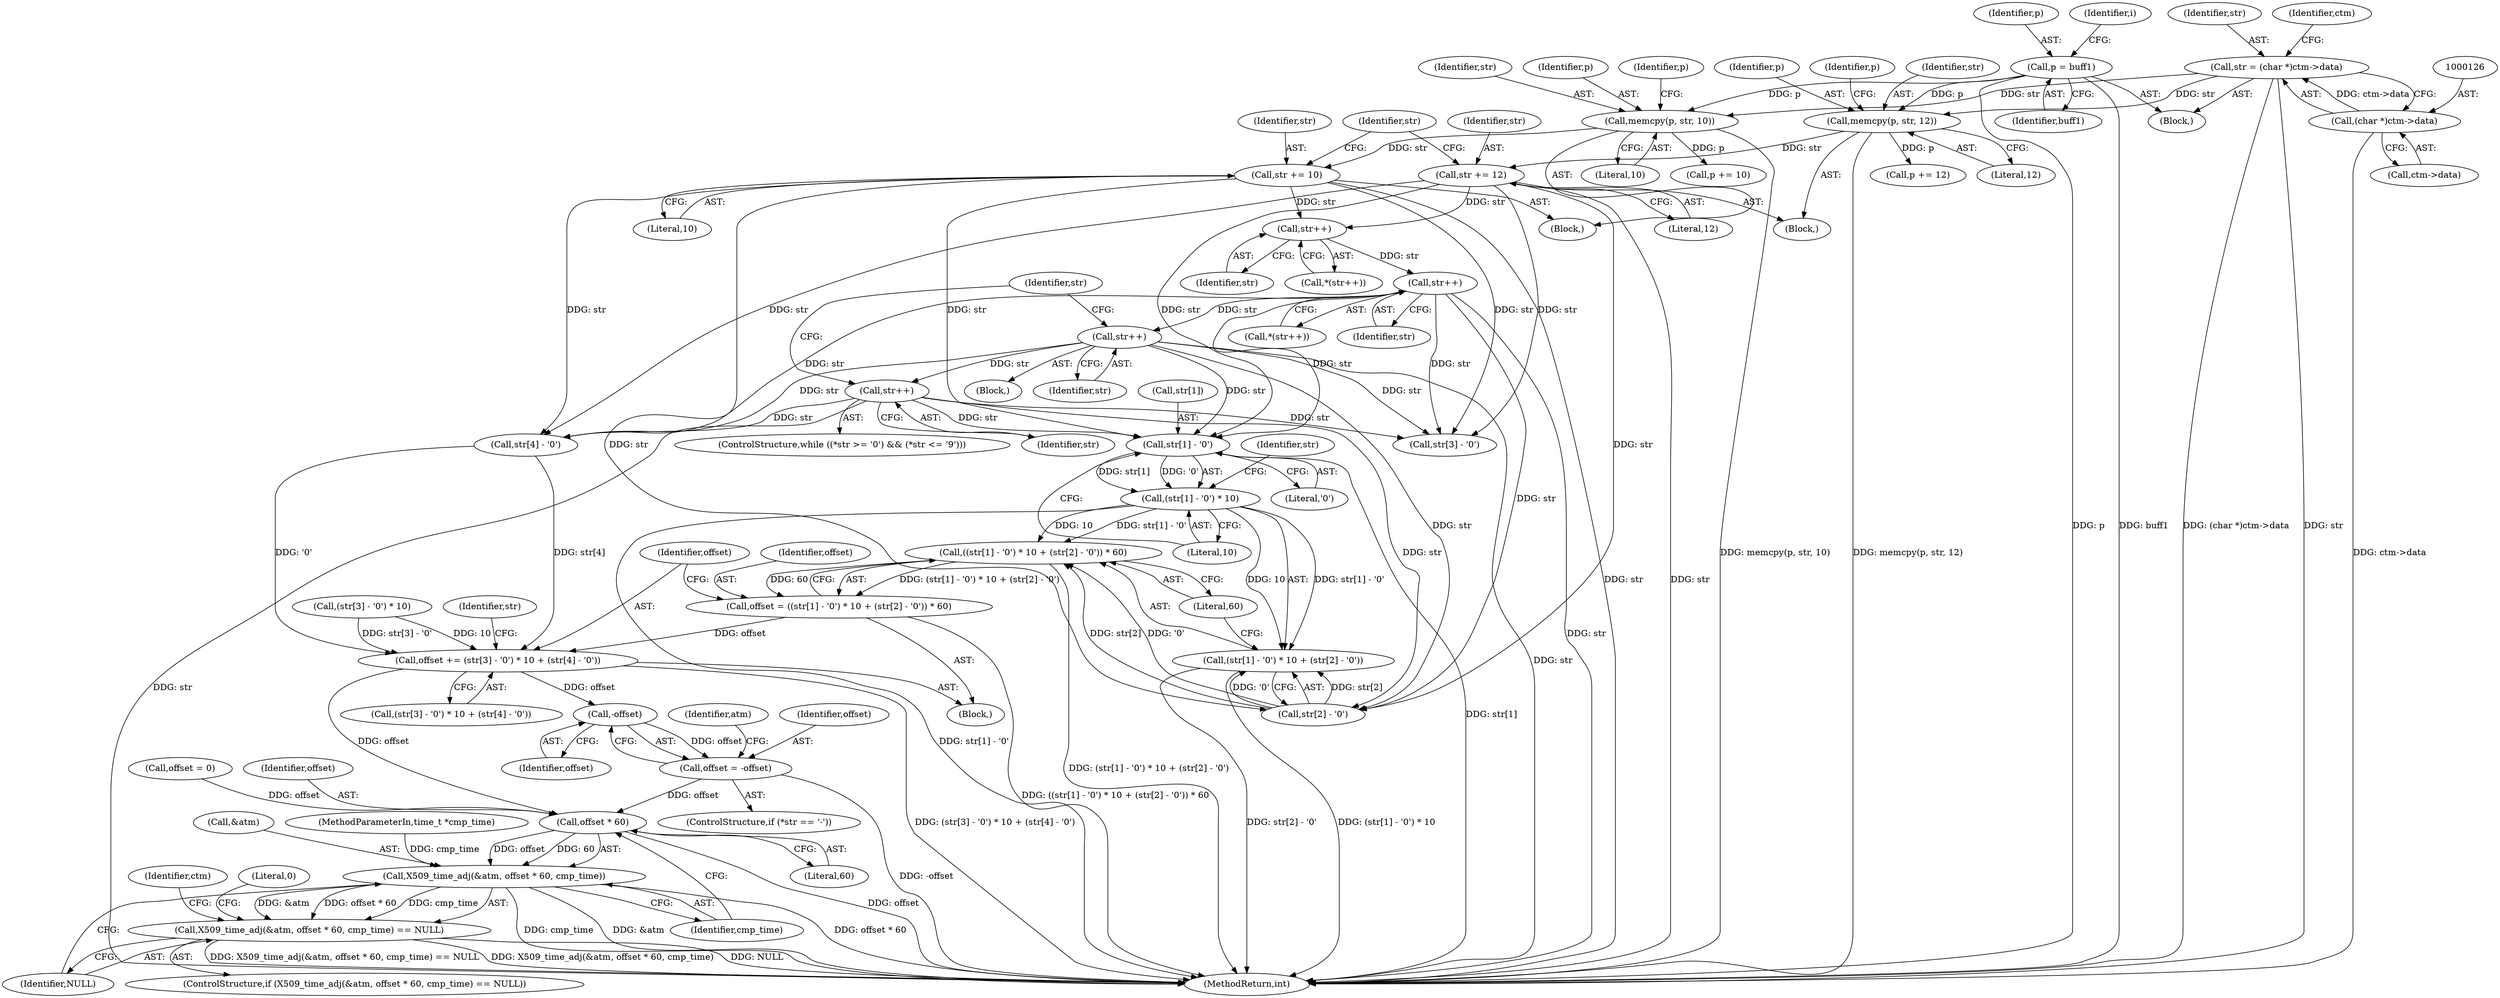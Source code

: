 digraph "0_openssl_f48b83b4fb7d6689584cf25f61ca63a4891f5b11@array" {
"1000274" [label="(Call,str[1] - '0')"];
"1000235" [label="(Call,str++)"];
"1000223" [label="(Call,str++)"];
"1000215" [label="(Call,str++)"];
"1000208" [label="(Call,str++)"];
"1000154" [label="(Call,str += 10)"];
"1000147" [label="(Call,memcpy(p, str, 10))"];
"1000115" [label="(Call,p = buff1)"];
"1000123" [label="(Call,str = (char *)ctm->data)"];
"1000125" [label="(Call,(char *)ctm->data)"];
"1000172" [label="(Call,str += 12)"];
"1000165" [label="(Call,memcpy(p, str, 12))"];
"1000273" [label="(Call,(str[1] - '0') * 10)"];
"1000271" [label="(Call,((str[1] - '0') * 10 + (str[2] - '0')) * 60)"];
"1000269" [label="(Call,offset = ((str[1] - '0') * 10 + (str[2] - '0')) * 60)"];
"1000286" [label="(Call,offset += (str[3] - '0') * 10 + (str[4] - '0'))"];
"1000308" [label="(Call,-offset)"];
"1000306" [label="(Call,offset = -offset)"];
"1000340" [label="(Call,offset * 60)"];
"1000337" [label="(Call,X509_time_adj(&atm, offset * 60, cmp_time))"];
"1000336" [label="(Call,X509_time_adj(&atm, offset * 60, cmp_time) == NULL)"];
"1000272" [label="(Call,(str[1] - '0') * 10 + (str[2] - '0'))"];
"1000296" [label="(Call,str[4] - '0')"];
"1000272" [label="(Call,(str[1] - '0') * 10 + (str[2] - '0'))"];
"1000282" [label="(Identifier,str)"];
"1000105" [label="(MethodParameterIn,time_t *cmp_time)"];
"1000235" [label="(Call,str++)"];
"1000123" [label="(Call,str = (char *)ctm->data)"];
"1000155" [label="(Identifier,str)"];
"1000150" [label="(Literal,10)"];
"1000216" [label="(Identifier,str)"];
"1000169" [label="(Call,p += 12)"];
"1000106" [label="(Block,)"];
"1000280" [label="(Call,str[2] - '0')"];
"1000340" [label="(Call,offset * 60)"];
"1000342" [label="(Literal,60)"];
"1000236" [label="(Identifier,str)"];
"1000166" [label="(Identifier,p)"];
"1000335" [label="(ControlStructure,if (X509_time_adj(&atm, offset * 60, cmp_time) == NULL))"];
"1000350" [label="(Identifier,ctm)"];
"1000344" [label="(Identifier,NULL)"];
"1000156" [label="(Literal,10)"];
"1000312" [label="(Identifier,atm)"];
"1000346" [label="(Literal,0)"];
"1000147" [label="(Call,memcpy(p, str, 10))"];
"1000209" [label="(Identifier,str)"];
"1000275" [label="(Call,str[1])"];
"1000222" [label="(Block,)"];
"1000229" [label="(Identifier,str)"];
"1000252" [label="(Call,offset = 0)"];
"1000274" [label="(Call,str[1] - '0')"];
"1000152" [label="(Identifier,p)"];
"1000207" [label="(Call,*(str++))"];
"1000341" [label="(Identifier,offset)"];
"1000158" [label="(Block,)"];
"1000116" [label="(Identifier,p)"];
"1000214" [label="(Call,*(str++))"];
"1000285" [label="(Literal,60)"];
"1000269" [label="(Call,offset = ((str[1] - '0') * 10 + (str[2] - '0')) * 60)"];
"1000256" [label="(Block,)"];
"1000279" [label="(Literal,10)"];
"1000426" [label="(MethodReturn,int)"];
"1000337" [label="(Call,X509_time_adj(&atm, offset * 60, cmp_time))"];
"1000336" [label="(Call,X509_time_adj(&atm, offset * 60, cmp_time) == NULL)"];
"1000154" [label="(Call,str += 10)"];
"1000117" [label="(Identifier,buff1)"];
"1000119" [label="(Identifier,i)"];
"1000173" [label="(Identifier,str)"];
"1000170" [label="(Identifier,p)"];
"1000270" [label="(Identifier,offset)"];
"1000223" [label="(Call,str++)"];
"1000308" [label="(Call,-offset)"];
"1000151" [label="(Call,p += 10)"];
"1000165" [label="(Call,memcpy(p, str, 12))"];
"1000309" [label="(Identifier,offset)"];
"1000287" [label="(Identifier,offset)"];
"1000149" [label="(Identifier,str)"];
"1000225" [label="(ControlStructure,while ((*str >= '0') && (*str <= '9')))"];
"1000304" [label="(Identifier,str)"];
"1000167" [label="(Identifier,str)"];
"1000127" [label="(Call,ctm->data)"];
"1000307" [label="(Identifier,offset)"];
"1000148" [label="(Identifier,p)"];
"1000286" [label="(Call,offset += (str[3] - '0') * 10 + (str[4] - '0'))"];
"1000289" [label="(Call,(str[3] - '0') * 10)"];
"1000338" [label="(Call,&atm)"];
"1000124" [label="(Identifier,str)"];
"1000168" [label="(Literal,12)"];
"1000115" [label="(Call,p = buff1)"];
"1000273" [label="(Call,(str[1] - '0') * 10)"];
"1000136" [label="(Block,)"];
"1000301" [label="(ControlStructure,if (*str == '-'))"];
"1000174" [label="(Literal,12)"];
"1000290" [label="(Call,str[3] - '0')"];
"1000133" [label="(Identifier,ctm)"];
"1000271" [label="(Call,((str[1] - '0') * 10 + (str[2] - '0')) * 60)"];
"1000125" [label="(Call,(char *)ctm->data)"];
"1000306" [label="(Call,offset = -offset)"];
"1000224" [label="(Identifier,str)"];
"1000288" [label="(Call,(str[3] - '0') * 10 + (str[4] - '0'))"];
"1000278" [label="(Literal,'0')"];
"1000343" [label="(Identifier,cmp_time)"];
"1000208" [label="(Call,str++)"];
"1000179" [label="(Identifier,str)"];
"1000172" [label="(Call,str += 12)"];
"1000215" [label="(Call,str++)"];
"1000274" -> "1000273"  [label="AST: "];
"1000274" -> "1000278"  [label="CFG: "];
"1000275" -> "1000274"  [label="AST: "];
"1000278" -> "1000274"  [label="AST: "];
"1000279" -> "1000274"  [label="CFG: "];
"1000274" -> "1000426"  [label="DDG: str[1]"];
"1000274" -> "1000273"  [label="DDG: str[1]"];
"1000274" -> "1000273"  [label="DDG: '0'"];
"1000235" -> "1000274"  [label="DDG: str"];
"1000215" -> "1000274"  [label="DDG: str"];
"1000154" -> "1000274"  [label="DDG: str"];
"1000172" -> "1000274"  [label="DDG: str"];
"1000223" -> "1000274"  [label="DDG: str"];
"1000235" -> "1000225"  [label="AST: "];
"1000235" -> "1000236"  [label="CFG: "];
"1000236" -> "1000235"  [label="AST: "];
"1000229" -> "1000235"  [label="CFG: "];
"1000235" -> "1000426"  [label="DDG: str"];
"1000223" -> "1000235"  [label="DDG: str"];
"1000235" -> "1000280"  [label="DDG: str"];
"1000235" -> "1000290"  [label="DDG: str"];
"1000235" -> "1000296"  [label="DDG: str"];
"1000223" -> "1000222"  [label="AST: "];
"1000223" -> "1000224"  [label="CFG: "];
"1000224" -> "1000223"  [label="AST: "];
"1000229" -> "1000223"  [label="CFG: "];
"1000223" -> "1000426"  [label="DDG: str"];
"1000215" -> "1000223"  [label="DDG: str"];
"1000223" -> "1000280"  [label="DDG: str"];
"1000223" -> "1000290"  [label="DDG: str"];
"1000223" -> "1000296"  [label="DDG: str"];
"1000215" -> "1000214"  [label="AST: "];
"1000215" -> "1000216"  [label="CFG: "];
"1000216" -> "1000215"  [label="AST: "];
"1000214" -> "1000215"  [label="CFG: "];
"1000215" -> "1000426"  [label="DDG: str"];
"1000208" -> "1000215"  [label="DDG: str"];
"1000215" -> "1000280"  [label="DDG: str"];
"1000215" -> "1000290"  [label="DDG: str"];
"1000215" -> "1000296"  [label="DDG: str"];
"1000208" -> "1000207"  [label="AST: "];
"1000208" -> "1000209"  [label="CFG: "];
"1000209" -> "1000208"  [label="AST: "];
"1000207" -> "1000208"  [label="CFG: "];
"1000154" -> "1000208"  [label="DDG: str"];
"1000172" -> "1000208"  [label="DDG: str"];
"1000154" -> "1000136"  [label="AST: "];
"1000154" -> "1000156"  [label="CFG: "];
"1000155" -> "1000154"  [label="AST: "];
"1000156" -> "1000154"  [label="AST: "];
"1000179" -> "1000154"  [label="CFG: "];
"1000154" -> "1000426"  [label="DDG: str"];
"1000147" -> "1000154"  [label="DDG: str"];
"1000154" -> "1000280"  [label="DDG: str"];
"1000154" -> "1000290"  [label="DDG: str"];
"1000154" -> "1000296"  [label="DDG: str"];
"1000147" -> "1000136"  [label="AST: "];
"1000147" -> "1000150"  [label="CFG: "];
"1000148" -> "1000147"  [label="AST: "];
"1000149" -> "1000147"  [label="AST: "];
"1000150" -> "1000147"  [label="AST: "];
"1000152" -> "1000147"  [label="CFG: "];
"1000147" -> "1000426"  [label="DDG: memcpy(p, str, 10)"];
"1000115" -> "1000147"  [label="DDG: p"];
"1000123" -> "1000147"  [label="DDG: str"];
"1000147" -> "1000151"  [label="DDG: p"];
"1000115" -> "1000106"  [label="AST: "];
"1000115" -> "1000117"  [label="CFG: "];
"1000116" -> "1000115"  [label="AST: "];
"1000117" -> "1000115"  [label="AST: "];
"1000119" -> "1000115"  [label="CFG: "];
"1000115" -> "1000426"  [label="DDG: buff1"];
"1000115" -> "1000426"  [label="DDG: p"];
"1000115" -> "1000165"  [label="DDG: p"];
"1000123" -> "1000106"  [label="AST: "];
"1000123" -> "1000125"  [label="CFG: "];
"1000124" -> "1000123"  [label="AST: "];
"1000125" -> "1000123"  [label="AST: "];
"1000133" -> "1000123"  [label="CFG: "];
"1000123" -> "1000426"  [label="DDG: (char *)ctm->data"];
"1000123" -> "1000426"  [label="DDG: str"];
"1000125" -> "1000123"  [label="DDG: ctm->data"];
"1000123" -> "1000165"  [label="DDG: str"];
"1000125" -> "1000127"  [label="CFG: "];
"1000126" -> "1000125"  [label="AST: "];
"1000127" -> "1000125"  [label="AST: "];
"1000125" -> "1000426"  [label="DDG: ctm->data"];
"1000172" -> "1000158"  [label="AST: "];
"1000172" -> "1000174"  [label="CFG: "];
"1000173" -> "1000172"  [label="AST: "];
"1000174" -> "1000172"  [label="AST: "];
"1000179" -> "1000172"  [label="CFG: "];
"1000172" -> "1000426"  [label="DDG: str"];
"1000165" -> "1000172"  [label="DDG: str"];
"1000172" -> "1000280"  [label="DDG: str"];
"1000172" -> "1000290"  [label="DDG: str"];
"1000172" -> "1000296"  [label="DDG: str"];
"1000165" -> "1000158"  [label="AST: "];
"1000165" -> "1000168"  [label="CFG: "];
"1000166" -> "1000165"  [label="AST: "];
"1000167" -> "1000165"  [label="AST: "];
"1000168" -> "1000165"  [label="AST: "];
"1000170" -> "1000165"  [label="CFG: "];
"1000165" -> "1000426"  [label="DDG: memcpy(p, str, 12)"];
"1000165" -> "1000169"  [label="DDG: p"];
"1000273" -> "1000272"  [label="AST: "];
"1000273" -> "1000279"  [label="CFG: "];
"1000279" -> "1000273"  [label="AST: "];
"1000282" -> "1000273"  [label="CFG: "];
"1000273" -> "1000426"  [label="DDG: str[1] - '0'"];
"1000273" -> "1000271"  [label="DDG: str[1] - '0'"];
"1000273" -> "1000271"  [label="DDG: 10"];
"1000273" -> "1000272"  [label="DDG: str[1] - '0'"];
"1000273" -> "1000272"  [label="DDG: 10"];
"1000271" -> "1000269"  [label="AST: "];
"1000271" -> "1000285"  [label="CFG: "];
"1000272" -> "1000271"  [label="AST: "];
"1000285" -> "1000271"  [label="AST: "];
"1000269" -> "1000271"  [label="CFG: "];
"1000271" -> "1000426"  [label="DDG: (str[1] - '0') * 10 + (str[2] - '0')"];
"1000271" -> "1000269"  [label="DDG: (str[1] - '0') * 10 + (str[2] - '0')"];
"1000271" -> "1000269"  [label="DDG: 60"];
"1000280" -> "1000271"  [label="DDG: str[2]"];
"1000280" -> "1000271"  [label="DDG: '0'"];
"1000269" -> "1000256"  [label="AST: "];
"1000270" -> "1000269"  [label="AST: "];
"1000287" -> "1000269"  [label="CFG: "];
"1000269" -> "1000426"  [label="DDG: ((str[1] - '0') * 10 + (str[2] - '0')) * 60"];
"1000269" -> "1000286"  [label="DDG: offset"];
"1000286" -> "1000256"  [label="AST: "];
"1000286" -> "1000288"  [label="CFG: "];
"1000287" -> "1000286"  [label="AST: "];
"1000288" -> "1000286"  [label="AST: "];
"1000304" -> "1000286"  [label="CFG: "];
"1000286" -> "1000426"  [label="DDG: (str[3] - '0') * 10 + (str[4] - '0')"];
"1000289" -> "1000286"  [label="DDG: str[3] - '0'"];
"1000289" -> "1000286"  [label="DDG: 10"];
"1000296" -> "1000286"  [label="DDG: str[4]"];
"1000296" -> "1000286"  [label="DDG: '0'"];
"1000286" -> "1000308"  [label="DDG: offset"];
"1000286" -> "1000340"  [label="DDG: offset"];
"1000308" -> "1000306"  [label="AST: "];
"1000308" -> "1000309"  [label="CFG: "];
"1000309" -> "1000308"  [label="AST: "];
"1000306" -> "1000308"  [label="CFG: "];
"1000308" -> "1000306"  [label="DDG: offset"];
"1000306" -> "1000301"  [label="AST: "];
"1000307" -> "1000306"  [label="AST: "];
"1000312" -> "1000306"  [label="CFG: "];
"1000306" -> "1000426"  [label="DDG: -offset"];
"1000306" -> "1000340"  [label="DDG: offset"];
"1000340" -> "1000337"  [label="AST: "];
"1000340" -> "1000342"  [label="CFG: "];
"1000341" -> "1000340"  [label="AST: "];
"1000342" -> "1000340"  [label="AST: "];
"1000343" -> "1000340"  [label="CFG: "];
"1000340" -> "1000426"  [label="DDG: offset"];
"1000340" -> "1000337"  [label="DDG: offset"];
"1000340" -> "1000337"  [label="DDG: 60"];
"1000252" -> "1000340"  [label="DDG: offset"];
"1000337" -> "1000336"  [label="AST: "];
"1000337" -> "1000343"  [label="CFG: "];
"1000338" -> "1000337"  [label="AST: "];
"1000343" -> "1000337"  [label="AST: "];
"1000344" -> "1000337"  [label="CFG: "];
"1000337" -> "1000426"  [label="DDG: cmp_time"];
"1000337" -> "1000426"  [label="DDG: &atm"];
"1000337" -> "1000426"  [label="DDG: offset * 60"];
"1000337" -> "1000336"  [label="DDG: &atm"];
"1000337" -> "1000336"  [label="DDG: offset * 60"];
"1000337" -> "1000336"  [label="DDG: cmp_time"];
"1000105" -> "1000337"  [label="DDG: cmp_time"];
"1000336" -> "1000335"  [label="AST: "];
"1000336" -> "1000344"  [label="CFG: "];
"1000344" -> "1000336"  [label="AST: "];
"1000346" -> "1000336"  [label="CFG: "];
"1000350" -> "1000336"  [label="CFG: "];
"1000336" -> "1000426"  [label="DDG: NULL"];
"1000336" -> "1000426"  [label="DDG: X509_time_adj(&atm, offset * 60, cmp_time) == NULL"];
"1000336" -> "1000426"  [label="DDG: X509_time_adj(&atm, offset * 60, cmp_time)"];
"1000272" -> "1000280"  [label="CFG: "];
"1000280" -> "1000272"  [label="AST: "];
"1000285" -> "1000272"  [label="CFG: "];
"1000272" -> "1000426"  [label="DDG: str[2] - '0'"];
"1000272" -> "1000426"  [label="DDG: (str[1] - '0') * 10"];
"1000280" -> "1000272"  [label="DDG: str[2]"];
"1000280" -> "1000272"  [label="DDG: '0'"];
}
